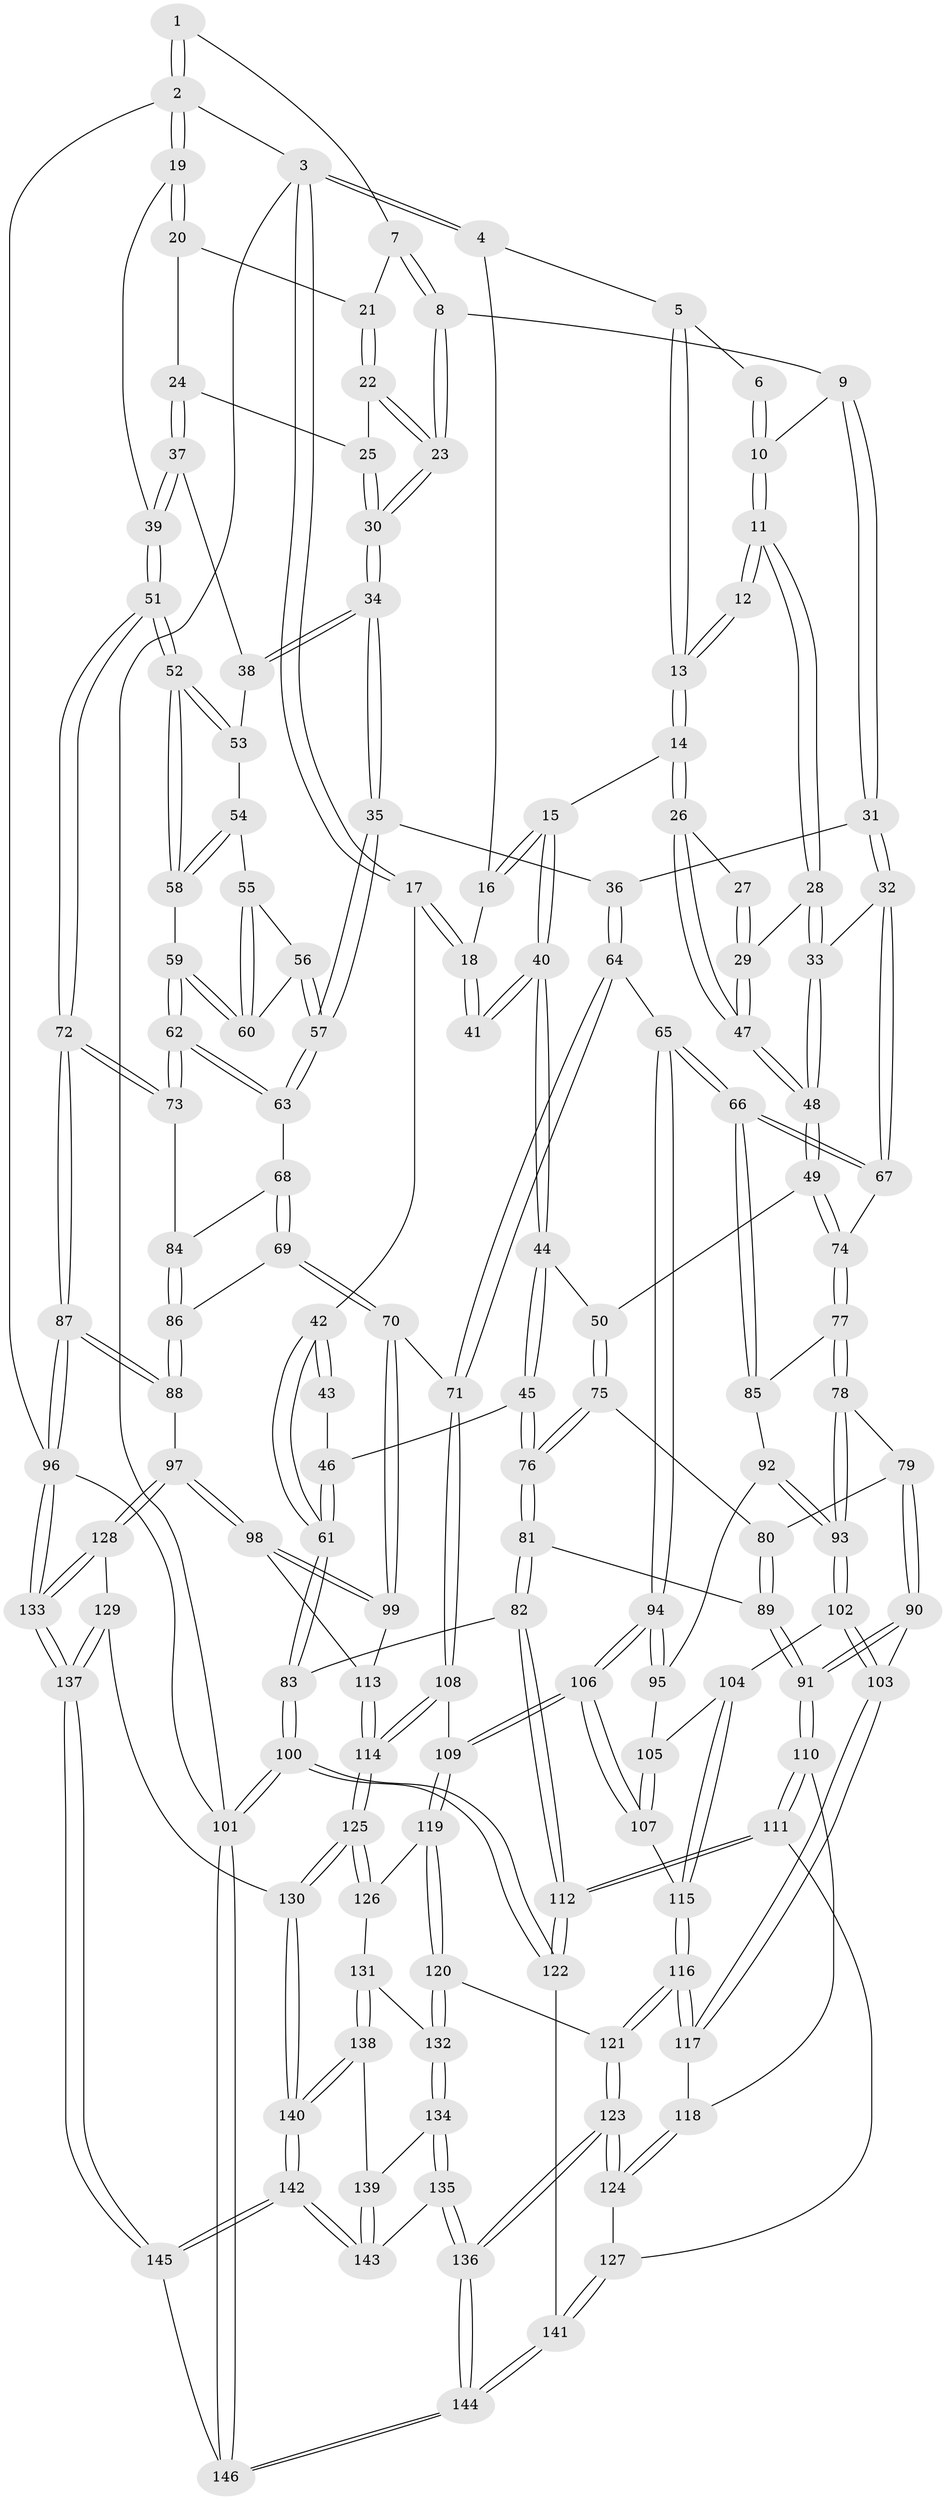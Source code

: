 // coarse degree distribution, {3: 0.09782608695652174, 8: 0.010869565217391304, 6: 0.11956521739130435, 4: 0.40217391304347827, 5: 0.34782608695652173, 2: 0.010869565217391304, 7: 0.010869565217391304}
// Generated by graph-tools (version 1.1) at 2025/52/02/27/25 19:52:36]
// undirected, 146 vertices, 362 edges
graph export_dot {
graph [start="1"]
  node [color=gray90,style=filled];
  1 [pos="+0.9177769765803083+0"];
  2 [pos="+1+0"];
  3 [pos="+0+0"];
  4 [pos="+0.21683089061909014+0"];
  5 [pos="+0.27453908923159237+0"];
  6 [pos="+0.6053695333401835+0"];
  7 [pos="+0.8624823283928261+0.01546898365166226"];
  8 [pos="+0.6369377146613446+0.07863249833395652"];
  9 [pos="+0.6318964314005411+0.07736350325407944"];
  10 [pos="+0.6086064143499988+0.06218334520329432"];
  11 [pos="+0.5855329852790282+0.07952831719491296"];
  12 [pos="+0.5162276003212154+0.09093102387884479"];
  13 [pos="+0.35886216908298385+0"];
  14 [pos="+0.35020389778475863+0.1580392595328742"];
  15 [pos="+0.24149797867784376+0.1584597717039521"];
  16 [pos="+0.1956159063321307+0"];
  17 [pos="+0+0"];
  18 [pos="+0.08744849112291218+0.13967533453414224"];
  19 [pos="+1+0"];
  20 [pos="+0.9748358048609588+0.08388906107927581"];
  21 [pos="+0.8635488396234839+0.02108462513867133"];
  22 [pos="+0.862577572696156+0.028014046903279518"];
  23 [pos="+0.7681481842500981+0.154233340789167"];
  24 [pos="+0.943828132725726+0.16874508684055614"];
  25 [pos="+0.8958030657194685+0.1443218467377255"];
  26 [pos="+0.35872789596159393+0.16460244020949386"];
  27 [pos="+0.5147145419977109+0.09189208421161363"];
  28 [pos="+0.5524156911449629+0.20814023386658798"];
  29 [pos="+0.4514874786707097+0.2550437893313481"];
  30 [pos="+0.7946979600555132+0.20905241123448803"];
  31 [pos="+0.6833588450563035+0.30299392317856705"];
  32 [pos="+0.6403942845624612+0.3217335780379342"];
  33 [pos="+0.6171656097036573+0.30625469504022756"];
  34 [pos="+0.7923706118341568+0.27052325559382673"];
  35 [pos="+0.7720605629802975+0.2997124808279978"];
  36 [pos="+0.7600001345452092+0.3036696232866656"];
  37 [pos="+0.9646552715773947+0.19707083888315347"];
  38 [pos="+0.9217316477395407+0.26188258128183606"];
  39 [pos="+1+0.20056821890238358"];
  40 [pos="+0.17266140948609252+0.20824776757750704"];
  41 [pos="+0.09202578821266812+0.14741794082419518"];
  42 [pos="+0+0.29234463848020215"];
  43 [pos="+0.05768651973665016+0.18194128533016782"];
  44 [pos="+0.17175454959994238+0.225587081125858"];
  45 [pos="+0.08646107711106239+0.34153031475347745"];
  46 [pos="+0+0.310158667110587"];
  47 [pos="+0.40814618318361645+0.2835138612025479"];
  48 [pos="+0.4063536830157728+0.30529023519343745"];
  49 [pos="+0.40286420477261864+0.31467908590478166"];
  50 [pos="+0.28997330862651743+0.3451878115725164"];
  51 [pos="+1+0.45066726127274875"];
  52 [pos="+1+0.38940547412145204"];
  53 [pos="+0.934797145174786+0.28528188305657276"];
  54 [pos="+0.9231629016574782+0.32575770176112256"];
  55 [pos="+0.9175467491218066+0.32951744052798604"];
  56 [pos="+0.8547124963584865+0.35753391999443856"];
  57 [pos="+0.8070306285495935+0.3404385053908056"];
  58 [pos="+0.9342096527188273+0.36273082964590014"];
  59 [pos="+0.9013922108674435+0.39097692385099714"];
  60 [pos="+0.8928350735046724+0.38357856394356643"];
  61 [pos="+0+0.2946455221135294"];
  62 [pos="+0.9092237459583922+0.4211344119005623"];
  63 [pos="+0.818995637124405+0.39827071204334424"];
  64 [pos="+0.7261971092006929+0.5114171857522889"];
  65 [pos="+0.6170798957470612+0.46606581670679825"];
  66 [pos="+0.6150584584662827+0.4630313409386586"];
  67 [pos="+0.6161636044389227+0.38057171635882664"];
  68 [pos="+0.8201955994957867+0.40738329722922634"];
  69 [pos="+0.79001392602391+0.4900467997510115"];
  70 [pos="+0.7448048501004733+0.5244159294706012"];
  71 [pos="+0.7388741282254406+0.5240639523556763"];
  72 [pos="+1+0.544536054421403"];
  73 [pos="+0.9097323377669887+0.42263201866760197"];
  74 [pos="+0.4268431705187436+0.3688350656783724"];
  75 [pos="+0.26535025236283644+0.3845729366685426"];
  76 [pos="+0.12213874507497918+0.44704560429035683"];
  77 [pos="+0.42724110333443277+0.3727290889428953"];
  78 [pos="+0.38520931753127097+0.4868782937299412"];
  79 [pos="+0.3138695320934832+0.46856065094878785"];
  80 [pos="+0.2946774927660158+0.4528934625523028"];
  81 [pos="+0.11821812580960624+0.46365569538086443"];
  82 [pos="+0.046349735526221264+0.5155644263408414"];
  83 [pos="+0+0.5273707923272226"];
  84 [pos="+0.878094175870938+0.447944495289414"];
  85 [pos="+0.5191171322114072+0.46719577956933905"];
  86 [pos="+0.8674516538542435+0.4784062089065351"];
  87 [pos="+1+0.5974945237244257"];
  88 [pos="+1+0.6484682457759223"];
  89 [pos="+0.2030801683151182+0.5395858954941927"];
  90 [pos="+0.2575788672719082+0.5879445264011037"];
  91 [pos="+0.23810529148300918+0.5921810534277502"];
  92 [pos="+0.5042682496358477+0.4892058002905281"];
  93 [pos="+0.39064012432426887+0.5076161839778829"];
  94 [pos="+0.5724906019298274+0.5800406961355843"];
  95 [pos="+0.49789688738759535+0.5425359112105406"];
  96 [pos="+1+1"];
  97 [pos="+0.9794378344252317+0.6602082374851547"];
  98 [pos="+0.9275476670362806+0.6509241788333219"];
  99 [pos="+0.802645496166619+0.5677585266243982"];
  100 [pos="+0+1"];
  101 [pos="+0+1"];
  102 [pos="+0.38962636319442756+0.5662576586185297"];
  103 [pos="+0.3610424042490546+0.586993870390713"];
  104 [pos="+0.41259149571187653+0.5747869919916252"];
  105 [pos="+0.4858404502889829+0.5493176273429397"];
  106 [pos="+0.5814772591530409+0.6522495282991653"];
  107 [pos="+0.5217150237795736+0.6509314601424031"];
  108 [pos="+0.6704925405365671+0.664311455107151"];
  109 [pos="+0.5967732228081469+0.6659444770995129"];
  110 [pos="+0.20345247938572752+0.6845826316740615"];
  111 [pos="+0.1461930553452903+0.7381441316272664"];
  112 [pos="+0.10922529848555311+0.7442035315572345"];
  113 [pos="+0.7319235075270426+0.7083777209798878"];
  114 [pos="+0.7223008025403077+0.7116727039312019"];
  115 [pos="+0.48361637005446206+0.6536885465645571"];
  116 [pos="+0.41896344327533735+0.7400593399190556"];
  117 [pos="+0.36829343871696135+0.703793633303851"];
  118 [pos="+0.3191084480560202+0.7144910539777366"];
  119 [pos="+0.5765729102078541+0.7287549782735577"];
  120 [pos="+0.46903477020288203+0.7870563306022497"];
  121 [pos="+0.4222649808327993+0.7518794991015143"];
  122 [pos="+0+0.8567393729903191"];
  123 [pos="+0.32379373437986536+0.8540516067293157"];
  124 [pos="+0.30425806268620026+0.840000806369137"];
  125 [pos="+0.7348341383833266+0.8515794220958334"];
  126 [pos="+0.5982548227158409+0.7950319478748247"];
  127 [pos="+0.23184607257937867+0.8154899359418213"];
  128 [pos="+0.9393162695959959+0.7336791930183676"];
  129 [pos="+0.9196026893386213+0.7594660296962978"];
  130 [pos="+0.7392187510511736+0.8604889923494307"];
  131 [pos="+0.5597994930051026+0.8434104036207464"];
  132 [pos="+0.4709649625754952+0.7933773978306286"];
  133 [pos="+1+1"];
  134 [pos="+0.45906865975457234+0.8642851598461672"];
  135 [pos="+0.43419482224667255+0.9381965238569677"];
  136 [pos="+0.37046112150260724+0.9895716425253165"];
  137 [pos="+0.8935732913655171+1"];
  138 [pos="+0.5601598042573365+0.8499396016110616"];
  139 [pos="+0.5528529120455524+0.8607841125292361"];
  140 [pos="+0.7348460051761762+0.9740839070275267"];
  141 [pos="+0.2084061514120509+0.9022277769880771"];
  142 [pos="+0.7436849066796979+1"];
  143 [pos="+0.5267265635947727+0.9248879165617913"];
  144 [pos="+0.3016466181998017+1"];
  145 [pos="+0.7981601882942171+1"];
  146 [pos="+0.30104582300979915+1"];
  1 -- 2;
  1 -- 2;
  1 -- 7;
  2 -- 3;
  2 -- 19;
  2 -- 19;
  2 -- 96;
  3 -- 4;
  3 -- 4;
  3 -- 17;
  3 -- 17;
  3 -- 101;
  4 -- 5;
  4 -- 16;
  5 -- 6;
  5 -- 13;
  5 -- 13;
  6 -- 10;
  6 -- 10;
  7 -- 8;
  7 -- 8;
  7 -- 21;
  8 -- 9;
  8 -- 23;
  8 -- 23;
  9 -- 10;
  9 -- 31;
  9 -- 31;
  10 -- 11;
  10 -- 11;
  11 -- 12;
  11 -- 12;
  11 -- 28;
  11 -- 28;
  12 -- 13;
  12 -- 13;
  13 -- 14;
  13 -- 14;
  14 -- 15;
  14 -- 26;
  14 -- 26;
  15 -- 16;
  15 -- 16;
  15 -- 40;
  15 -- 40;
  16 -- 18;
  17 -- 18;
  17 -- 18;
  17 -- 42;
  18 -- 41;
  18 -- 41;
  19 -- 20;
  19 -- 20;
  19 -- 39;
  20 -- 21;
  20 -- 24;
  21 -- 22;
  21 -- 22;
  22 -- 23;
  22 -- 23;
  22 -- 25;
  23 -- 30;
  23 -- 30;
  24 -- 25;
  24 -- 37;
  24 -- 37;
  25 -- 30;
  25 -- 30;
  26 -- 27;
  26 -- 47;
  26 -- 47;
  27 -- 29;
  27 -- 29;
  28 -- 29;
  28 -- 33;
  28 -- 33;
  29 -- 47;
  29 -- 47;
  30 -- 34;
  30 -- 34;
  31 -- 32;
  31 -- 32;
  31 -- 36;
  32 -- 33;
  32 -- 67;
  32 -- 67;
  33 -- 48;
  33 -- 48;
  34 -- 35;
  34 -- 35;
  34 -- 38;
  34 -- 38;
  35 -- 36;
  35 -- 57;
  35 -- 57;
  36 -- 64;
  36 -- 64;
  37 -- 38;
  37 -- 39;
  37 -- 39;
  38 -- 53;
  39 -- 51;
  39 -- 51;
  40 -- 41;
  40 -- 41;
  40 -- 44;
  40 -- 44;
  42 -- 43;
  42 -- 43;
  42 -- 61;
  42 -- 61;
  43 -- 46;
  44 -- 45;
  44 -- 45;
  44 -- 50;
  45 -- 46;
  45 -- 76;
  45 -- 76;
  46 -- 61;
  46 -- 61;
  47 -- 48;
  47 -- 48;
  48 -- 49;
  48 -- 49;
  49 -- 50;
  49 -- 74;
  49 -- 74;
  50 -- 75;
  50 -- 75;
  51 -- 52;
  51 -- 52;
  51 -- 72;
  51 -- 72;
  52 -- 53;
  52 -- 53;
  52 -- 58;
  52 -- 58;
  53 -- 54;
  54 -- 55;
  54 -- 58;
  54 -- 58;
  55 -- 56;
  55 -- 60;
  55 -- 60;
  56 -- 57;
  56 -- 57;
  56 -- 60;
  57 -- 63;
  57 -- 63;
  58 -- 59;
  59 -- 60;
  59 -- 60;
  59 -- 62;
  59 -- 62;
  61 -- 83;
  61 -- 83;
  62 -- 63;
  62 -- 63;
  62 -- 73;
  62 -- 73;
  63 -- 68;
  64 -- 65;
  64 -- 71;
  64 -- 71;
  65 -- 66;
  65 -- 66;
  65 -- 94;
  65 -- 94;
  66 -- 67;
  66 -- 67;
  66 -- 85;
  66 -- 85;
  67 -- 74;
  68 -- 69;
  68 -- 69;
  68 -- 84;
  69 -- 70;
  69 -- 70;
  69 -- 86;
  70 -- 71;
  70 -- 99;
  70 -- 99;
  71 -- 108;
  71 -- 108;
  72 -- 73;
  72 -- 73;
  72 -- 87;
  72 -- 87;
  73 -- 84;
  74 -- 77;
  74 -- 77;
  75 -- 76;
  75 -- 76;
  75 -- 80;
  76 -- 81;
  76 -- 81;
  77 -- 78;
  77 -- 78;
  77 -- 85;
  78 -- 79;
  78 -- 93;
  78 -- 93;
  79 -- 80;
  79 -- 90;
  79 -- 90;
  80 -- 89;
  80 -- 89;
  81 -- 82;
  81 -- 82;
  81 -- 89;
  82 -- 83;
  82 -- 112;
  82 -- 112;
  83 -- 100;
  83 -- 100;
  84 -- 86;
  84 -- 86;
  85 -- 92;
  86 -- 88;
  86 -- 88;
  87 -- 88;
  87 -- 88;
  87 -- 96;
  87 -- 96;
  88 -- 97;
  89 -- 91;
  89 -- 91;
  90 -- 91;
  90 -- 91;
  90 -- 103;
  91 -- 110;
  91 -- 110;
  92 -- 93;
  92 -- 93;
  92 -- 95;
  93 -- 102;
  93 -- 102;
  94 -- 95;
  94 -- 95;
  94 -- 106;
  94 -- 106;
  95 -- 105;
  96 -- 133;
  96 -- 133;
  96 -- 101;
  97 -- 98;
  97 -- 98;
  97 -- 128;
  97 -- 128;
  98 -- 99;
  98 -- 99;
  98 -- 113;
  99 -- 113;
  100 -- 101;
  100 -- 101;
  100 -- 122;
  100 -- 122;
  101 -- 146;
  101 -- 146;
  102 -- 103;
  102 -- 103;
  102 -- 104;
  103 -- 117;
  103 -- 117;
  104 -- 105;
  104 -- 115;
  104 -- 115;
  105 -- 107;
  105 -- 107;
  106 -- 107;
  106 -- 107;
  106 -- 109;
  106 -- 109;
  107 -- 115;
  108 -- 109;
  108 -- 114;
  108 -- 114;
  109 -- 119;
  109 -- 119;
  110 -- 111;
  110 -- 111;
  110 -- 118;
  111 -- 112;
  111 -- 112;
  111 -- 127;
  112 -- 122;
  112 -- 122;
  113 -- 114;
  113 -- 114;
  114 -- 125;
  114 -- 125;
  115 -- 116;
  115 -- 116;
  116 -- 117;
  116 -- 117;
  116 -- 121;
  116 -- 121;
  117 -- 118;
  118 -- 124;
  118 -- 124;
  119 -- 120;
  119 -- 120;
  119 -- 126;
  120 -- 121;
  120 -- 132;
  120 -- 132;
  121 -- 123;
  121 -- 123;
  122 -- 141;
  123 -- 124;
  123 -- 124;
  123 -- 136;
  123 -- 136;
  124 -- 127;
  125 -- 126;
  125 -- 126;
  125 -- 130;
  125 -- 130;
  126 -- 131;
  127 -- 141;
  127 -- 141;
  128 -- 129;
  128 -- 133;
  128 -- 133;
  129 -- 130;
  129 -- 137;
  129 -- 137;
  130 -- 140;
  130 -- 140;
  131 -- 132;
  131 -- 138;
  131 -- 138;
  132 -- 134;
  132 -- 134;
  133 -- 137;
  133 -- 137;
  134 -- 135;
  134 -- 135;
  134 -- 139;
  135 -- 136;
  135 -- 136;
  135 -- 143;
  136 -- 144;
  136 -- 144;
  137 -- 145;
  137 -- 145;
  138 -- 139;
  138 -- 140;
  138 -- 140;
  139 -- 143;
  139 -- 143;
  140 -- 142;
  140 -- 142;
  141 -- 144;
  141 -- 144;
  142 -- 143;
  142 -- 143;
  142 -- 145;
  142 -- 145;
  144 -- 146;
  144 -- 146;
  145 -- 146;
}
